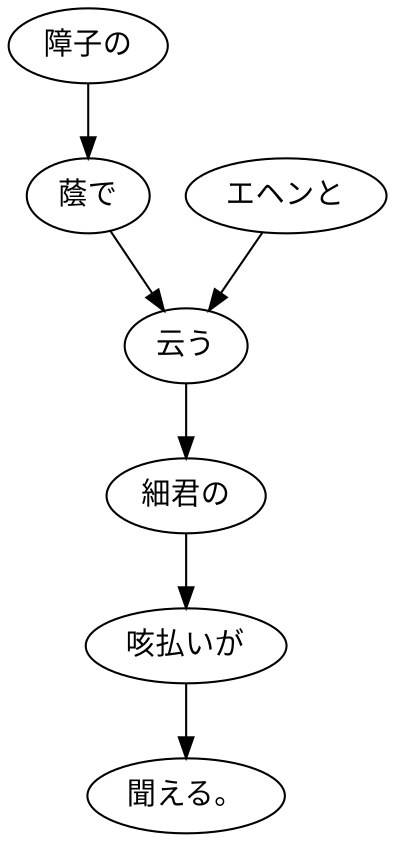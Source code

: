digraph graph1248 {
	node0 [label="障子の"];
	node1 [label="蔭で"];
	node2 [label="エヘンと"];
	node3 [label="云う"];
	node4 [label="細君の"];
	node5 [label="咳払いが"];
	node6 [label="聞える。"];
	node0 -> node1;
	node1 -> node3;
	node2 -> node3;
	node3 -> node4;
	node4 -> node5;
	node5 -> node6;
}
